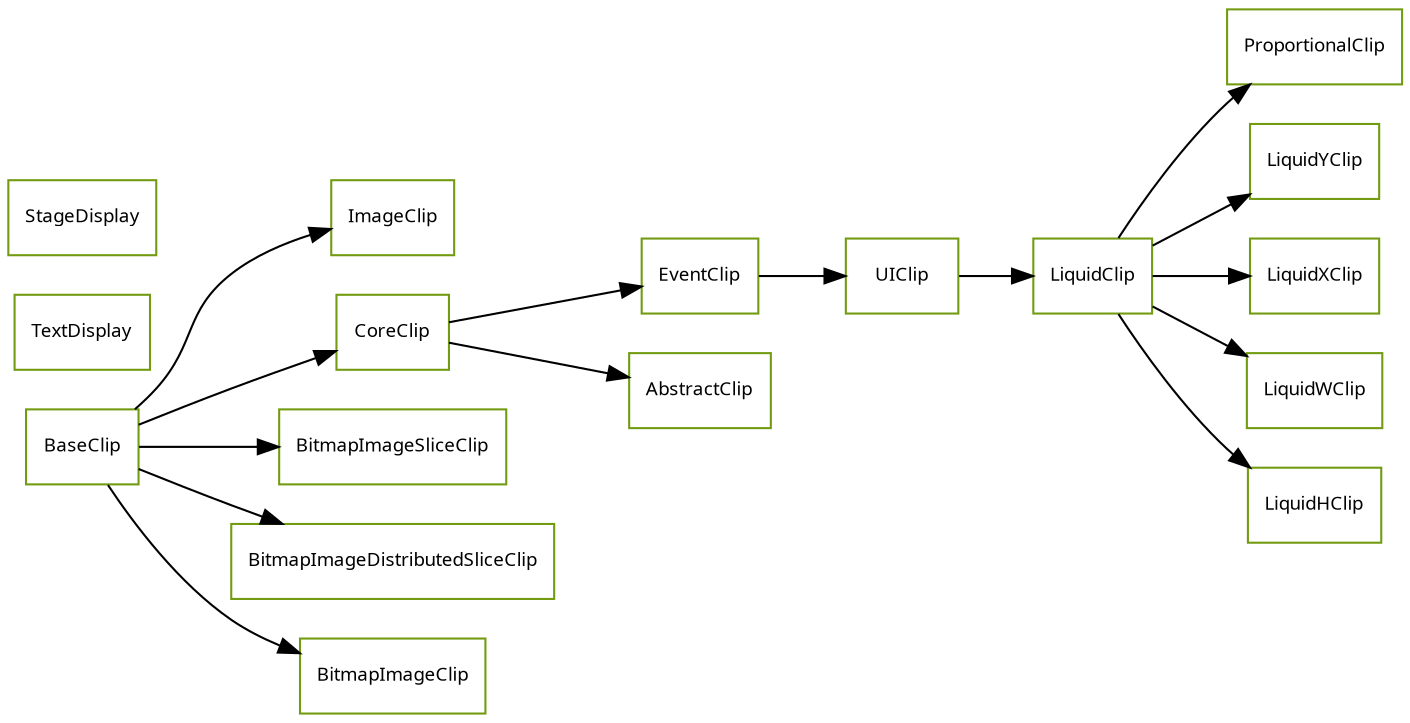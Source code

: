 strict digraph class_diagram {
  rankdir=LR;
  TypeUIClip[
    label="UIClip",
    URL="UIClip.html",
    tooltip="com.sekati.display.UIClip",
    fontname="Verdana",
    fontsize="9"
    color="#729b12"
    shape="record"
  ];
  TypeTextDisplay[
    label="TextDisplay",
    URL="TextDisplay.html",
    tooltip="com.sekati.display.TextDisplay",
    fontname="Verdana",
    fontsize="9"
    color="#729b12"
    shape="record"
  ];
  TypeStageDisplay[
    label="StageDisplay",
    URL="StageDisplay.html",
    tooltip="com.sekati.display.StageDisplay",
    fontname="Verdana",
    fontsize="9"
    color="#729b12"
    shape="record"
  ];
  TypeProportionalClip[
    label="ProportionalClip",
    URL="ProportionalClip.html",
    tooltip="com.sekati.display.ProportionalClip",
    fontname="Verdana",
    fontsize="9"
    color="#729b12"
    shape="record"
  ];
  TypeLiquidYClip[
    label="LiquidYClip",
    URL="LiquidYClip.html",
    tooltip="com.sekati.display.LiquidYClip",
    fontname="Verdana",
    fontsize="9"
    color="#729b12"
    shape="record"
  ];
  TypeLiquidXClip[
    label="LiquidXClip",
    URL="LiquidXClip.html",
    tooltip="com.sekati.display.LiquidXClip",
    fontname="Verdana",
    fontsize="9"
    color="#729b12"
    shape="record"
  ];
  TypeLiquidWClip[
    label="LiquidWClip",
    URL="LiquidWClip.html",
    tooltip="com.sekati.display.LiquidWClip",
    fontname="Verdana",
    fontsize="9"
    color="#729b12"
    shape="record"
  ];
  TypeLiquidHClip[
    label="LiquidHClip",
    URL="LiquidHClip.html",
    tooltip="com.sekati.display.LiquidHClip",
    fontname="Verdana",
    fontsize="9"
    color="#729b12"
    shape="record"
  ];
  TypeLiquidClip[
    label="LiquidClip",
    URL="LiquidClip.html",
    tooltip="com.sekati.display.LiquidClip",
    fontname="Verdana",
    fontsize="9"
    color="#729b12"
    shape="record"
  ];
  TypeImageClip[
    label="ImageClip",
    URL="ImageClip.html",
    tooltip="com.sekati.display.ImageClip",
    fontname="Verdana",
    fontsize="9"
    color="#729b12"
    shape="record"
  ];
  TypeEventClip[
    label="EventClip",
    URL="EventClip.html",
    tooltip="com.sekati.display.EventClip",
    fontname="Verdana",
    fontsize="9"
    color="#729b12"
    shape="record"
  ];
  TypeCoreClip[
    label="CoreClip",
    URL="CoreClip.html",
    tooltip="com.sekati.display.CoreClip",
    fontname="Verdana",
    fontsize="9"
    color="#729b12"
    shape="record"
  ];
  TypeBitmapImageSliceClip[
    label="BitmapImageSliceClip",
    URL="BitmapImageSliceClip.html",
    tooltip="com.sekati.display.BitmapImageSliceClip",
    fontname="Verdana",
    fontsize="9"
    color="#729b12"
    shape="record"
  ];
  TypeBitmapImageDistributedSliceClip[
    label="BitmapImageDistributedSliceClip",
    URL="BitmapImageDistributedSliceClip.html",
    tooltip="com.sekati.display.BitmapImageDistributedSliceClip",
    fontname="Verdana",
    fontsize="9"
    color="#729b12"
    shape="record"
  ];
  TypeBitmapImageClip[
    label="BitmapImageClip",
    URL="BitmapImageClip.html",
    tooltip="com.sekati.display.BitmapImageClip",
    fontname="Verdana",
    fontsize="9"
    color="#729b12"
    shape="record"
  ];
  TypeBaseClip[
    label="BaseClip",
    URL="BaseClip.html",
    tooltip="com.sekati.display.BaseClip",
    fontname="Verdana",
    fontsize="9"
    color="#729b12"
    shape="record"
  ];
  TypeAbstractClip[
    label="AbstractClip",
    URL="AbstractClip.html",
    tooltip="com.sekati.display.AbstractClip",
    fontname="Verdana",
    fontsize="9"
    color="#729b12"
    shape="record"
  ];
  TypeEventClip -> TypeUIClip;
  TypeLiquidClip -> TypeProportionalClip;
  TypeLiquidClip -> TypeLiquidYClip;
  TypeLiquidClip -> TypeLiquidXClip;
  TypeLiquidClip -> TypeLiquidWClip;
  TypeLiquidClip -> TypeLiquidHClip;
  TypeUIClip -> TypeLiquidClip;
  TypeBaseClip -> TypeImageClip;
  TypeCoreClip -> TypeEventClip;
  TypeBaseClip -> TypeCoreClip;
  TypeBaseClip -> TypeBitmapImageSliceClip;
  TypeBaseClip -> TypeBitmapImageDistributedSliceClip;
  TypeBaseClip -> TypeBitmapImageClip;
  TypeCoreClip -> TypeAbstractClip;
}

